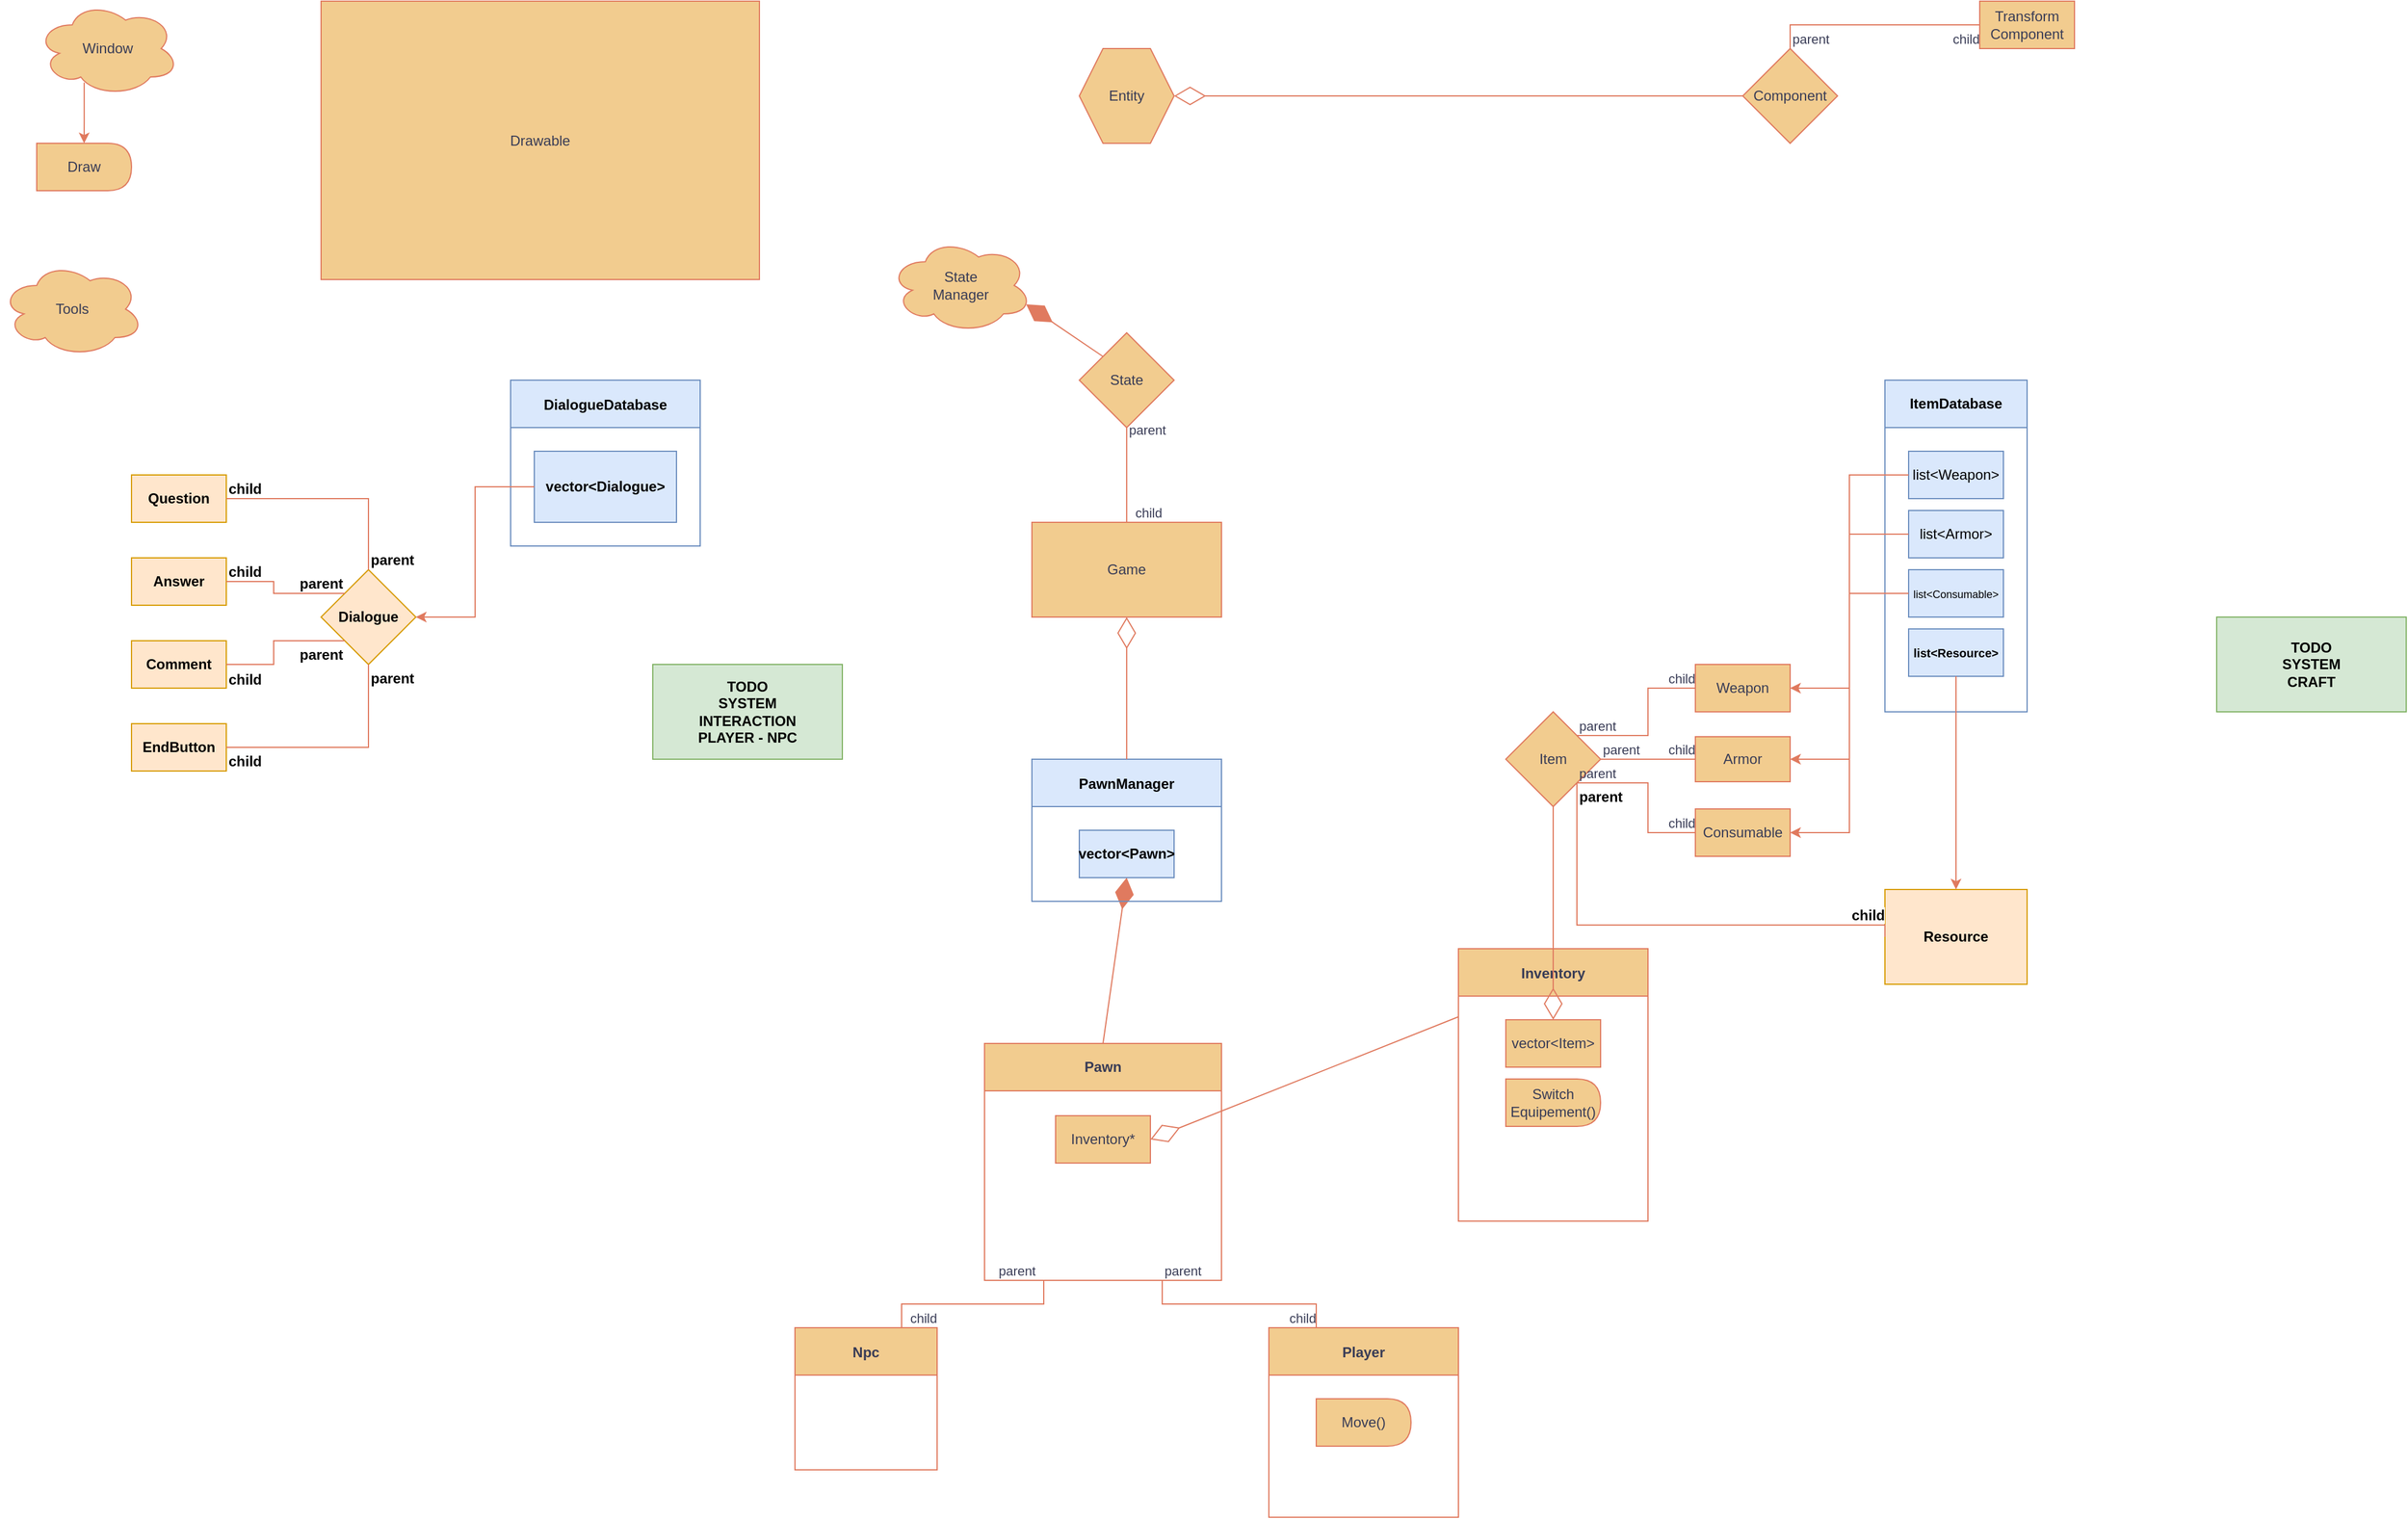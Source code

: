 <mxfile version="24.8.6">
  <diagram name="Page-1" id="PlWj3B3dQWKrGn9RvDhj">
    <mxGraphModel dx="1114" dy="630" grid="1" gridSize="10" guides="1" tooltips="1" connect="1" arrows="1" fold="1" page="1" pageScale="1" pageWidth="3840" pageHeight="2160" background="none" math="0" shadow="0">
      <root>
        <mxCell id="0" />
        <mxCell id="1" parent="0" />
        <mxCell id="kZ3E673snCELfS5Q31nj-2" value="Entity" style="shape=hexagon;perimeter=hexagonPerimeter2;whiteSpace=wrap;html=1;fixedSize=1;labelBackgroundColor=none;rounded=0;fillColor=#F2CC8F;strokeColor=#E07A5F;fontColor=#393C56;" parent="1" vertex="1">
          <mxGeometry x="920" y="80" width="80" height="80" as="geometry" />
        </mxCell>
        <mxCell id="kZ3E673snCELfS5Q31nj-12" value="Component" style="rhombus;whiteSpace=wrap;html=1;labelBackgroundColor=none;rounded=0;fillColor=#F2CC8F;strokeColor=#E07A5F;fontColor=#393C56;" parent="1" vertex="1">
          <mxGeometry x="1480" y="80" width="80" height="80" as="geometry" />
        </mxCell>
        <mxCell id="kZ3E673snCELfS5Q31nj-23" value="Window" style="ellipse;shape=cloud;whiteSpace=wrap;html=1;labelBackgroundColor=none;rounded=0;fillColor=#F2CC8F;strokeColor=#E07A5F;fontColor=#393C56;" parent="1" vertex="1">
          <mxGeometry x="40" y="40" width="120" height="80" as="geometry" />
        </mxCell>
        <mxCell id="kZ3E673snCELfS5Q31nj-25" value="Tools" style="ellipse;shape=cloud;whiteSpace=wrap;html=1;labelBackgroundColor=none;rounded=0;fillColor=#F2CC8F;strokeColor=#E07A5F;fontColor=#393C56;" parent="1" vertex="1">
          <mxGeometry x="10" y="260" width="120" height="80" as="geometry" />
        </mxCell>
        <mxCell id="kZ3E673snCELfS5Q31nj-31" value="Draw" style="shape=delay;whiteSpace=wrap;html=1;labelBackgroundColor=none;rounded=0;fillColor=#F2CC8F;strokeColor=#E07A5F;fontColor=#393C56;" parent="1" vertex="1">
          <mxGeometry x="40" y="160" width="80" height="40" as="geometry" />
        </mxCell>
        <mxCell id="kZ3E673snCELfS5Q31nj-32" style="edgeStyle=orthogonalEdgeStyle;rounded=0;orthogonalLoop=1;jettySize=auto;html=1;exitX=0.334;exitY=0.859;exitDx=0;exitDy=0;exitPerimeter=0;entryX=0.5;entryY=0;entryDx=0;entryDy=0;labelBackgroundColor=none;fontColor=default;strokeColor=#E07A5F;" parent="1" source="kZ3E673snCELfS5Q31nj-23" target="kZ3E673snCELfS5Q31nj-31" edge="1">
          <mxGeometry relative="1" as="geometry" />
        </mxCell>
        <mxCell id="kZ3E673snCELfS5Q31nj-33" value="Rectangle" style="ellipse;shape=cloud;whiteSpace=wrap;html=1;labelBackgroundColor=none;rounded=0;fillColor=#F2CC8F;strokeColor=#E07A5F;fontColor=#393C56;" parent="1" vertex="1">
          <mxGeometry x="320" y="160" width="120" height="80" as="geometry" />
        </mxCell>
        <mxCell id="kZ3E673snCELfS5Q31nj-34" value="Text" style="ellipse;shape=cloud;whiteSpace=wrap;html=1;labelBackgroundColor=none;rounded=0;fillColor=#F2CC8F;strokeColor=#E07A5F;fontColor=#393C56;" parent="1" vertex="1">
          <mxGeometry x="480" y="160" width="120" height="80" as="geometry" />
        </mxCell>
        <mxCell id="kZ3E673snCELfS5Q31nj-35" value="Drawable" style="ellipse;shape=cloud;whiteSpace=wrap;html=1;labelBackgroundColor=none;rounded=0;fillColor=#F2CC8F;strokeColor=#E07A5F;fontColor=#393C56;" parent="1" vertex="1">
          <mxGeometry x="280" y="40" width="120" height="80" as="geometry" />
        </mxCell>
        <mxCell id="kZ3E673snCELfS5Q31nj-40" value="" style="shape=flexArrow;endArrow=classic;html=1;rounded=0;entryX=0.4;entryY=0.1;entryDx=0;entryDy=0;entryPerimeter=0;labelBackgroundColor=none;fontColor=default;strokeColor=#E07A5F;" parent="1" source="kZ3E673snCELfS5Q31nj-35" target="kZ3E673snCELfS5Q31nj-33" edge="1">
          <mxGeometry width="50" height="50" relative="1" as="geometry">
            <mxPoint x="490" y="240" as="sourcePoint" />
            <mxPoint x="540" y="190" as="targetPoint" />
          </mxGeometry>
        </mxCell>
        <mxCell id="kZ3E673snCELfS5Q31nj-41" value="" style="shape=flexArrow;endArrow=classic;html=1;rounded=0;exitX=0.8;exitY=0.8;exitDx=0;exitDy=0;exitPerimeter=0;labelBackgroundColor=none;fontColor=default;strokeColor=#E07A5F;" parent="1" source="kZ3E673snCELfS5Q31nj-35" target="kZ3E673snCELfS5Q31nj-34" edge="1">
          <mxGeometry width="50" height="50" relative="1" as="geometry">
            <mxPoint x="490" y="240" as="sourcePoint" />
            <mxPoint x="540" y="190" as="targetPoint" />
          </mxGeometry>
        </mxCell>
        <mxCell id="kZ3E673snCELfS5Q31nj-42" value="Drawable" style="rounded=0;whiteSpace=wrap;html=1;labelBackgroundColor=none;fillColor=#F2CC8F;strokeColor=#E07A5F;fontColor=#393C56;" parent="1" vertex="1">
          <mxGeometry x="280" y="40" width="370" height="235" as="geometry" />
        </mxCell>
        <mxCell id="kZ3E673snCELfS5Q31nj-49" value="" style="endArrow=none;html=1;edgeStyle=orthogonalEdgeStyle;rounded=0;exitX=0.5;exitY=0;exitDx=0;exitDy=0;entryX=0;entryY=0.5;entryDx=0;entryDy=0;labelBackgroundColor=none;fontColor=default;strokeColor=#E07A5F;" parent="1" source="kZ3E673snCELfS5Q31nj-12" target="wERcz5VRjjp3bPj3p1RH-53" edge="1">
          <mxGeometry relative="1" as="geometry">
            <mxPoint x="1510" y="60" as="sourcePoint" />
            <mxPoint x="1681.04" y="55.84" as="targetPoint" />
          </mxGeometry>
        </mxCell>
        <mxCell id="kZ3E673snCELfS5Q31nj-50" value="parent" style="edgeLabel;resizable=0;html=1;align=left;verticalAlign=bottom;labelBackgroundColor=none;rounded=0;fontColor=#393C56;" parent="kZ3E673snCELfS5Q31nj-49" connectable="0" vertex="1">
          <mxGeometry x="-1" relative="1" as="geometry" />
        </mxCell>
        <mxCell id="kZ3E673snCELfS5Q31nj-51" value="child" style="edgeLabel;resizable=0;html=1;align=right;verticalAlign=bottom;labelBackgroundColor=none;rounded=0;fontColor=#393C56;" parent="kZ3E673snCELfS5Q31nj-49" connectable="0" vertex="1">
          <mxGeometry x="1" relative="1" as="geometry">
            <mxPoint y="20" as="offset" />
          </mxGeometry>
        </mxCell>
        <mxCell id="kZ3E673snCELfS5Q31nj-60" value="State&lt;div&gt;Manager&lt;/div&gt;" style="ellipse;shape=cloud;whiteSpace=wrap;html=1;labelBackgroundColor=none;rounded=0;fillColor=#F2CC8F;strokeColor=#E07A5F;fontColor=#393C56;" parent="1" vertex="1">
          <mxGeometry x="760" y="240" width="120" height="80" as="geometry" />
        </mxCell>
        <mxCell id="kZ3E673snCELfS5Q31nj-62" value="State" style="rhombus;whiteSpace=wrap;html=1;labelBackgroundColor=none;rounded=0;fillColor=#F2CC8F;strokeColor=#E07A5F;fontColor=#393C56;" parent="1" vertex="1">
          <mxGeometry x="920" y="320" width="80" height="80" as="geometry" />
        </mxCell>
        <mxCell id="kZ3E673snCELfS5Q31nj-66" value="Game" style="whiteSpace=wrap;html=1;labelBackgroundColor=none;rounded=0;fillColor=#F2CC8F;strokeColor=#E07A5F;fontColor=#393C56;" parent="1" vertex="1">
          <mxGeometry x="880" y="480" width="160" height="80" as="geometry" />
        </mxCell>
        <mxCell id="kZ3E673snCELfS5Q31nj-67" value="" style="endArrow=none;html=1;edgeStyle=orthogonalEdgeStyle;rounded=0;exitX=0.5;exitY=1;exitDx=0;exitDy=0;entryX=0.5;entryY=0;entryDx=0;entryDy=0;labelBackgroundColor=none;fontColor=default;strokeColor=#E07A5F;" parent="1" source="kZ3E673snCELfS5Q31nj-62" target="kZ3E673snCELfS5Q31nj-66" edge="1">
          <mxGeometry relative="1" as="geometry">
            <mxPoint x="1090" y="410" as="sourcePoint" />
            <mxPoint x="1250" y="410" as="targetPoint" />
          </mxGeometry>
        </mxCell>
        <mxCell id="kZ3E673snCELfS5Q31nj-68" value="parent" style="edgeLabel;resizable=0;html=1;align=left;verticalAlign=bottom;labelBackgroundColor=none;rounded=0;fontColor=#393C56;" parent="kZ3E673snCELfS5Q31nj-67" connectable="0" vertex="1">
          <mxGeometry x="-1" relative="1" as="geometry">
            <mxPoint y="10" as="offset" />
          </mxGeometry>
        </mxCell>
        <mxCell id="kZ3E673snCELfS5Q31nj-69" value="child" style="edgeLabel;resizable=0;html=1;align=right;verticalAlign=bottom;labelBackgroundColor=none;rounded=0;fontColor=#393C56;" parent="kZ3E673snCELfS5Q31nj-67" connectable="0" vertex="1">
          <mxGeometry x="1" relative="1" as="geometry">
            <mxPoint x="30" as="offset" />
          </mxGeometry>
        </mxCell>
        <mxCell id="kZ3E673snCELfS5Q31nj-72" value="ItemDatabase" style="swimlane;whiteSpace=wrap;html=1;startSize=40;labelBackgroundColor=none;rounded=0;fillColor=#dae8fc;strokeColor=#6c8ebf;" parent="1" vertex="1">
          <mxGeometry x="1600" y="360" width="120" height="280" as="geometry">
            <mxRectangle x="1400" y="410" width="90" height="30" as="alternateBounds" />
          </mxGeometry>
        </mxCell>
        <mxCell id="wERcz5VRjjp3bPj3p1RH-54" value="list&amp;lt;Weapon&amp;gt;" style="whiteSpace=wrap;html=1;strokeColor=#6c8ebf;fillColor=#dae8fc;" vertex="1" parent="kZ3E673snCELfS5Q31nj-72">
          <mxGeometry x="20" y="60" width="80" height="40" as="geometry" />
        </mxCell>
        <mxCell id="wERcz5VRjjp3bPj3p1RH-56" value="list&amp;lt;Armor&amp;gt;" style="whiteSpace=wrap;html=1;strokeColor=#6c8ebf;fillColor=#dae8fc;" vertex="1" parent="kZ3E673snCELfS5Q31nj-72">
          <mxGeometry x="20" y="110" width="80" height="40" as="geometry" />
        </mxCell>
        <mxCell id="wERcz5VRjjp3bPj3p1RH-57" value="&lt;font style=&quot;font-size: 9px;&quot;&gt;list&amp;lt;Consumable&amp;gt;&lt;/font&gt;" style="whiteSpace=wrap;html=1;strokeColor=#6c8ebf;fillColor=#dae8fc;" vertex="1" parent="kZ3E673snCELfS5Q31nj-72">
          <mxGeometry x="20" y="160" width="80" height="40" as="geometry" />
        </mxCell>
        <mxCell id="wERcz5VRjjp3bPj3p1RH-109" value="&lt;font style=&quot;font-size: 10px;&quot;&gt;list&amp;lt;Resource&amp;gt;&lt;/font&gt;" style="whiteSpace=wrap;html=1;fillStyle=auto;strokeColor=#6c8ebf;align=center;verticalAlign=middle;fontFamily=Helvetica;fontSize=12;fontStyle=1;fillColor=#dae8fc;" vertex="1" parent="kZ3E673snCELfS5Q31nj-72">
          <mxGeometry x="20" y="210" width="80" height="40" as="geometry" />
        </mxCell>
        <mxCell id="kZ3E673snCELfS5Q31nj-102" value="Pawn" style="swimlane;whiteSpace=wrap;html=1;startSize=40;labelBackgroundColor=none;rounded=0;fillColor=#F2CC8F;strokeColor=#E07A5F;fontColor=#393C56;" parent="1" vertex="1">
          <mxGeometry x="840" y="920" width="200" height="200" as="geometry" />
        </mxCell>
        <mxCell id="wERcz5VRjjp3bPj3p1RH-38" value="Inventory*" style="whiteSpace=wrap;html=1;labelBackgroundColor=none;rounded=0;fillColor=#F2CC8F;strokeColor=#E07A5F;fontColor=#393C56;" vertex="1" parent="kZ3E673snCELfS5Q31nj-102">
          <mxGeometry x="60" y="61" width="80" height="40" as="geometry" />
        </mxCell>
        <mxCell id="wERcz5VRjjp3bPj3p1RH-4" value="Player" style="swimlane;startSize=40;labelBackgroundColor=none;rounded=0;fillColor=#F2CC8F;strokeColor=#E07A5F;fontColor=#393C56;" vertex="1" parent="1">
          <mxGeometry x="1080" y="1160" width="160" height="160" as="geometry" />
        </mxCell>
        <mxCell id="wERcz5VRjjp3bPj3p1RH-42" value="Move()" style="shape=delay;whiteSpace=wrap;html=1;labelBackgroundColor=none;fillColor=#F2CC8F;strokeColor=#E07A5F;fontColor=#393C56;" vertex="1" parent="wERcz5VRjjp3bPj3p1RH-4">
          <mxGeometry x="40" y="60" width="80" height="40" as="geometry" />
        </mxCell>
        <mxCell id="wERcz5VRjjp3bPj3p1RH-5" value="" style="endArrow=none;html=1;edgeStyle=orthogonalEdgeStyle;rounded=0;exitX=0.75;exitY=1;exitDx=0;exitDy=0;entryX=0.25;entryY=0;entryDx=0;entryDy=0;labelBackgroundColor=none;fontColor=default;strokeColor=#E07A5F;" edge="1" parent="1" source="kZ3E673snCELfS5Q31nj-102" target="wERcz5VRjjp3bPj3p1RH-4">
          <mxGeometry relative="1" as="geometry">
            <mxPoint x="1080" y="880" as="sourcePoint" />
            <mxPoint x="1240" y="880" as="targetPoint" />
          </mxGeometry>
        </mxCell>
        <mxCell id="wERcz5VRjjp3bPj3p1RH-6" value="parent" style="edgeLabel;resizable=0;html=1;align=left;verticalAlign=bottom;labelBackgroundColor=none;rounded=0;fontColor=#393C56;" connectable="0" vertex="1" parent="wERcz5VRjjp3bPj3p1RH-5">
          <mxGeometry x="-1" relative="1" as="geometry" />
        </mxCell>
        <mxCell id="wERcz5VRjjp3bPj3p1RH-7" value="child" style="edgeLabel;resizable=0;html=1;align=right;verticalAlign=bottom;labelBackgroundColor=none;rounded=0;fontColor=#393C56;" connectable="0" vertex="1" parent="wERcz5VRjjp3bPj3p1RH-5">
          <mxGeometry x="1" relative="1" as="geometry" />
        </mxCell>
        <mxCell id="wERcz5VRjjp3bPj3p1RH-8" value="Npc" style="swimlane;startSize=40;labelBackgroundColor=none;rounded=0;fillColor=#F2CC8F;strokeColor=#E07A5F;fontColor=#393C56;" vertex="1" parent="1">
          <mxGeometry x="680" y="1160" width="120" height="120" as="geometry" />
        </mxCell>
        <mxCell id="wERcz5VRjjp3bPj3p1RH-9" value="" style="endArrow=none;html=1;edgeStyle=orthogonalEdgeStyle;rounded=0;exitX=0.25;exitY=1;exitDx=0;exitDy=0;entryX=0.75;entryY=0;entryDx=0;entryDy=0;labelBackgroundColor=none;fontColor=default;strokeColor=#E07A5F;" edge="1" parent="1" source="kZ3E673snCELfS5Q31nj-102" target="wERcz5VRjjp3bPj3p1RH-8">
          <mxGeometry relative="1" as="geometry">
            <mxPoint x="710" y="880" as="sourcePoint" />
            <mxPoint x="870" y="880" as="targetPoint" />
          </mxGeometry>
        </mxCell>
        <mxCell id="wERcz5VRjjp3bPj3p1RH-10" value="parent" style="edgeLabel;resizable=0;html=1;align=left;verticalAlign=bottom;labelBackgroundColor=none;rounded=0;fontColor=#393C56;" connectable="0" vertex="1" parent="wERcz5VRjjp3bPj3p1RH-9">
          <mxGeometry x="-1" relative="1" as="geometry">
            <mxPoint x="-40" as="offset" />
          </mxGeometry>
        </mxCell>
        <mxCell id="wERcz5VRjjp3bPj3p1RH-11" value="child" style="edgeLabel;resizable=0;html=1;align=right;verticalAlign=bottom;labelBackgroundColor=none;rounded=0;fontColor=#393C56;" connectable="0" vertex="1" parent="wERcz5VRjjp3bPj3p1RH-9">
          <mxGeometry x="1" relative="1" as="geometry">
            <mxPoint x="30" as="offset" />
          </mxGeometry>
        </mxCell>
        <mxCell id="wERcz5VRjjp3bPj3p1RH-13" value="Inventory" style="swimlane;startSize=40;labelBackgroundColor=none;rounded=0;fillColor=#F2CC8F;strokeColor=#E07A5F;fontColor=#393C56;" vertex="1" parent="1">
          <mxGeometry x="1240" y="840" width="160" height="230" as="geometry">
            <mxRectangle x="880" y="690" width="90" height="40" as="alternateBounds" />
          </mxGeometry>
        </mxCell>
        <mxCell id="wERcz5VRjjp3bPj3p1RH-18" value="vector&amp;lt;Item&amp;gt;" style="whiteSpace=wrap;html=1;labelBackgroundColor=none;rounded=0;fillColor=#F2CC8F;strokeColor=#E07A5F;fontColor=#393C56;" vertex="1" parent="wERcz5VRjjp3bPj3p1RH-13">
          <mxGeometry x="40" y="60" width="80" height="40" as="geometry" />
        </mxCell>
        <mxCell id="wERcz5VRjjp3bPj3p1RH-62" value="Switch&lt;div&gt;Equipement()&lt;/div&gt;" style="shape=delay;whiteSpace=wrap;html=1;strokeColor=#E07A5F;fontColor=#393C56;fillColor=#F2CC8F;" vertex="1" parent="wERcz5VRjjp3bPj3p1RH-13">
          <mxGeometry x="40" y="110" width="80" height="40" as="geometry" />
        </mxCell>
        <mxCell id="wERcz5VRjjp3bPj3p1RH-20" value="Weapon" style="whiteSpace=wrap;html=1;labelBackgroundColor=none;rounded=0;fillColor=#F2CC8F;strokeColor=#E07A5F;fontColor=#393C56;" vertex="1" parent="1">
          <mxGeometry x="1440" y="600" width="80" height="40" as="geometry" />
        </mxCell>
        <mxCell id="wERcz5VRjjp3bPj3p1RH-21" value="Armor" style="whiteSpace=wrap;html=1;labelBackgroundColor=none;rounded=0;fillColor=#F2CC8F;strokeColor=#E07A5F;fontColor=#393C56;" vertex="1" parent="1">
          <mxGeometry x="1440" y="661" width="80" height="38" as="geometry" />
        </mxCell>
        <mxCell id="wERcz5VRjjp3bPj3p1RH-22" value="Consumable" style="whiteSpace=wrap;html=1;labelBackgroundColor=none;rounded=0;fillColor=#F2CC8F;strokeColor=#E07A5F;fontColor=#393C56;" vertex="1" parent="1">
          <mxGeometry x="1440" y="722" width="80" height="40" as="geometry" />
        </mxCell>
        <mxCell id="wERcz5VRjjp3bPj3p1RH-23" value="Item" style="rhombus;whiteSpace=wrap;html=1;labelBackgroundColor=none;rounded=0;fillColor=#F2CC8F;strokeColor=#E07A5F;fontColor=#393C56;" vertex="1" parent="1">
          <mxGeometry x="1280" y="640" width="80" height="80" as="geometry" />
        </mxCell>
        <mxCell id="wERcz5VRjjp3bPj3p1RH-25" value="" style="endArrow=none;html=1;edgeStyle=orthogonalEdgeStyle;rounded=0;exitX=1;exitY=0;exitDx=0;exitDy=0;entryX=0;entryY=0.5;entryDx=0;entryDy=0;labelBackgroundColor=none;fontColor=default;strokeColor=#E07A5F;" edge="1" parent="1" source="wERcz5VRjjp3bPj3p1RH-23" target="wERcz5VRjjp3bPj3p1RH-20">
          <mxGeometry relative="1" as="geometry">
            <mxPoint x="1380" y="630" as="sourcePoint" />
            <mxPoint x="1520" y="610" as="targetPoint" />
          </mxGeometry>
        </mxCell>
        <mxCell id="wERcz5VRjjp3bPj3p1RH-26" value="parent" style="edgeLabel;resizable=0;html=1;align=left;verticalAlign=bottom;labelBackgroundColor=none;rounded=0;fontColor=#393C56;" connectable="0" vertex="1" parent="wERcz5VRjjp3bPj3p1RH-25">
          <mxGeometry x="-1" relative="1" as="geometry" />
        </mxCell>
        <mxCell id="wERcz5VRjjp3bPj3p1RH-27" value="child" style="edgeLabel;resizable=0;html=1;align=right;verticalAlign=bottom;labelBackgroundColor=none;rounded=0;fontColor=#393C56;" connectable="0" vertex="1" parent="wERcz5VRjjp3bPj3p1RH-25">
          <mxGeometry x="1" relative="1" as="geometry" />
        </mxCell>
        <mxCell id="wERcz5VRjjp3bPj3p1RH-28" value="" style="endArrow=none;html=1;edgeStyle=orthogonalEdgeStyle;rounded=0;exitX=1;exitY=0.5;exitDx=0;exitDy=0;entryX=0;entryY=0.5;entryDx=0;entryDy=0;labelBackgroundColor=none;fontColor=default;strokeColor=#E07A5F;" edge="1" parent="1" source="wERcz5VRjjp3bPj3p1RH-23" target="wERcz5VRjjp3bPj3p1RH-21">
          <mxGeometry relative="1" as="geometry">
            <mxPoint x="1360" y="720" as="sourcePoint" />
            <mxPoint x="1520" y="720" as="targetPoint" />
          </mxGeometry>
        </mxCell>
        <mxCell id="wERcz5VRjjp3bPj3p1RH-29" value="parent" style="edgeLabel;resizable=0;html=1;align=left;verticalAlign=bottom;labelBackgroundColor=none;rounded=0;fontColor=#393C56;" connectable="0" vertex="1" parent="wERcz5VRjjp3bPj3p1RH-28">
          <mxGeometry x="-1" relative="1" as="geometry" />
        </mxCell>
        <mxCell id="wERcz5VRjjp3bPj3p1RH-30" value="child" style="edgeLabel;resizable=0;html=1;align=right;verticalAlign=bottom;labelBackgroundColor=none;rounded=0;fontColor=#393C56;" connectable="0" vertex="1" parent="wERcz5VRjjp3bPj3p1RH-28">
          <mxGeometry x="1" relative="1" as="geometry" />
        </mxCell>
        <mxCell id="wERcz5VRjjp3bPj3p1RH-31" value="" style="endArrow=none;html=1;edgeStyle=orthogonalEdgeStyle;rounded=0;exitX=1;exitY=1;exitDx=0;exitDy=0;entryX=0;entryY=0.5;entryDx=0;entryDy=0;labelBackgroundColor=none;fontColor=default;strokeColor=#E07A5F;" edge="1" parent="1" source="wERcz5VRjjp3bPj3p1RH-23" target="wERcz5VRjjp3bPj3p1RH-22">
          <mxGeometry relative="1" as="geometry">
            <mxPoint x="1370" y="780" as="sourcePoint" />
            <mxPoint x="1530" y="780" as="targetPoint" />
          </mxGeometry>
        </mxCell>
        <mxCell id="wERcz5VRjjp3bPj3p1RH-32" value="parent" style="edgeLabel;resizable=0;html=1;align=left;verticalAlign=bottom;labelBackgroundColor=none;rounded=0;fontColor=#393C56;" connectable="0" vertex="1" parent="wERcz5VRjjp3bPj3p1RH-31">
          <mxGeometry x="-1" relative="1" as="geometry" />
        </mxCell>
        <mxCell id="wERcz5VRjjp3bPj3p1RH-33" value="child" style="edgeLabel;resizable=0;html=1;align=right;verticalAlign=bottom;labelBackgroundColor=none;rounded=0;fontColor=#393C56;" connectable="0" vertex="1" parent="wERcz5VRjjp3bPj3p1RH-31">
          <mxGeometry x="1" relative="1" as="geometry" />
        </mxCell>
        <mxCell id="wERcz5VRjjp3bPj3p1RH-40" value="" style="endArrow=diamondThin;endFill=0;endSize=24;html=1;rounded=0;entryX=1;entryY=0.5;entryDx=0;entryDy=0;labelBackgroundColor=none;fontColor=default;strokeColor=#E07A5F;exitX=0;exitY=0.25;exitDx=0;exitDy=0;" edge="1" parent="1" source="wERcz5VRjjp3bPj3p1RH-13" target="wERcz5VRjjp3bPj3p1RH-38">
          <mxGeometry width="160" relative="1" as="geometry">
            <mxPoint x="870" y="710" as="sourcePoint" />
            <mxPoint x="840" y="870" as="targetPoint" />
          </mxGeometry>
        </mxCell>
        <mxCell id="wERcz5VRjjp3bPj3p1RH-50" value="" style="endArrow=diamondThin;endFill=1;endSize=24;html=1;rounded=0;strokeColor=#E07A5F;fontColor=#393C56;fillColor=#F2CC8F;exitX=0.5;exitY=0;exitDx=0;exitDy=0;entryX=0.5;entryY=1;entryDx=0;entryDy=0;" edge="1" parent="1" source="kZ3E673snCELfS5Q31nj-102" target="wERcz5VRjjp3bPj3p1RH-72">
          <mxGeometry width="160" relative="1" as="geometry">
            <mxPoint x="990" y="880" as="sourcePoint" />
            <mxPoint x="966.0" y="866" as="targetPoint" />
          </mxGeometry>
        </mxCell>
        <mxCell id="wERcz5VRjjp3bPj3p1RH-51" value="" style="endArrow=diamondThin;endFill=1;endSize=24;html=1;rounded=0;strokeColor=#E07A5F;fontColor=#393C56;fillColor=#F2CC8F;exitX=0;exitY=0;exitDx=0;exitDy=0;entryX=0.96;entryY=0.7;entryDx=0;entryDy=0;entryPerimeter=0;" edge="1" parent="1" source="kZ3E673snCELfS5Q31nj-62" target="kZ3E673snCELfS5Q31nj-60">
          <mxGeometry width="160" relative="1" as="geometry">
            <mxPoint x="900" y="280" as="sourcePoint" />
            <mxPoint x="1060" y="280" as="targetPoint" />
          </mxGeometry>
        </mxCell>
        <mxCell id="wERcz5VRjjp3bPj3p1RH-52" value="" style="endArrow=diamondThin;endFill=0;endSize=24;html=1;rounded=0;strokeColor=#E07A5F;fontColor=#393C56;fillColor=#F2CC8F;exitX=0;exitY=0.5;exitDx=0;exitDy=0;entryX=1;entryY=0.5;entryDx=0;entryDy=0;" edge="1" parent="1" source="kZ3E673snCELfS5Q31nj-12" target="kZ3E673snCELfS5Q31nj-2">
          <mxGeometry width="160" relative="1" as="geometry">
            <mxPoint x="1110" y="90" as="sourcePoint" />
            <mxPoint x="1270" y="90" as="targetPoint" />
          </mxGeometry>
        </mxCell>
        <mxCell id="wERcz5VRjjp3bPj3p1RH-53" value="Transform&lt;div&gt;Component&lt;/div&gt;" style="whiteSpace=wrap;html=1;strokeColor=#E07A5F;fontColor=#393C56;fillColor=#F2CC8F;" vertex="1" parent="1">
          <mxGeometry x="1680" y="40" width="80" height="40" as="geometry" />
        </mxCell>
        <mxCell id="wERcz5VRjjp3bPj3p1RH-55" style="edgeStyle=orthogonalEdgeStyle;rounded=0;orthogonalLoop=1;jettySize=auto;html=1;exitX=0;exitY=0.5;exitDx=0;exitDy=0;entryX=1;entryY=0.5;entryDx=0;entryDy=0;strokeColor=#E07A5F;fontColor=#393C56;fillColor=#F2CC8F;" edge="1" parent="1" source="wERcz5VRjjp3bPj3p1RH-54" target="wERcz5VRjjp3bPj3p1RH-20">
          <mxGeometry relative="1" as="geometry" />
        </mxCell>
        <mxCell id="wERcz5VRjjp3bPj3p1RH-58" style="edgeStyle=orthogonalEdgeStyle;rounded=0;orthogonalLoop=1;jettySize=auto;html=1;exitX=0;exitY=0.5;exitDx=0;exitDy=0;entryX=1;entryY=0.5;entryDx=0;entryDy=0;strokeColor=#E07A5F;fontColor=#393C56;fillColor=#F2CC8F;" edge="1" parent="1" source="wERcz5VRjjp3bPj3p1RH-56" target="wERcz5VRjjp3bPj3p1RH-21">
          <mxGeometry relative="1" as="geometry" />
        </mxCell>
        <mxCell id="wERcz5VRjjp3bPj3p1RH-59" style="edgeStyle=orthogonalEdgeStyle;rounded=0;orthogonalLoop=1;jettySize=auto;html=1;exitX=0;exitY=0.5;exitDx=0;exitDy=0;entryX=1;entryY=0.5;entryDx=0;entryDy=0;strokeColor=#E07A5F;fontColor=#393C56;fillColor=#F2CC8F;" edge="1" parent="1" source="wERcz5VRjjp3bPj3p1RH-57" target="wERcz5VRjjp3bPj3p1RH-22">
          <mxGeometry relative="1" as="geometry" />
        </mxCell>
        <mxCell id="wERcz5VRjjp3bPj3p1RH-61" value="" style="endArrow=diamondThin;endFill=0;endSize=24;html=1;rounded=0;strokeColor=#E07A5F;fontColor=#393C56;fillColor=#F2CC8F;exitX=0.5;exitY=1;exitDx=0;exitDy=0;entryX=0.5;entryY=0;entryDx=0;entryDy=0;" edge="1" parent="1" source="wERcz5VRjjp3bPj3p1RH-23" target="wERcz5VRjjp3bPj3p1RH-18">
          <mxGeometry width="160" relative="1" as="geometry">
            <mxPoint x="1160" y="750" as="sourcePoint" />
            <mxPoint x="1320" y="750" as="targetPoint" />
          </mxGeometry>
        </mxCell>
        <mxCell id="wERcz5VRjjp3bPj3p1RH-71" value="PawnManager" style="swimlane;strokeColor=#6c8ebf;fillColor=#dae8fc;startSize=40;" vertex="1" parent="1">
          <mxGeometry x="880" y="680" width="160" height="120" as="geometry" />
        </mxCell>
        <mxCell id="wERcz5VRjjp3bPj3p1RH-72" value="vector&amp;lt;Pawn&amp;gt;" style="whiteSpace=wrap;html=1;strokeColor=#6c8ebf;align=center;verticalAlign=middle;fontFamily=Helvetica;fontSize=12;fontStyle=1;fillColor=#dae8fc;" vertex="1" parent="wERcz5VRjjp3bPj3p1RH-71">
          <mxGeometry x="40" y="60" width="80" height="40" as="geometry" />
        </mxCell>
        <mxCell id="wERcz5VRjjp3bPj3p1RH-74" value="" style="endArrow=diamondThin;endFill=0;endSize=24;html=1;rounded=0;strokeColor=#E07A5F;fontFamily=Helvetica;fontSize=12;fontColor=#393C56;fontStyle=1;fillColor=#F2CC8F;exitX=0.5;exitY=0;exitDx=0;exitDy=0;entryX=0.5;entryY=1;entryDx=0;entryDy=0;" edge="1" parent="1" source="wERcz5VRjjp3bPj3p1RH-71" target="kZ3E673snCELfS5Q31nj-66">
          <mxGeometry width="160" relative="1" as="geometry">
            <mxPoint x="640" y="470" as="sourcePoint" />
            <mxPoint x="800" y="470" as="targetPoint" />
          </mxGeometry>
        </mxCell>
        <mxCell id="wERcz5VRjjp3bPj3p1RH-78" value="DialogueDatabase" style="swimlane;strokeColor=#6c8ebf;align=center;verticalAlign=middle;fontFamily=Helvetica;fontSize=12;fontStyle=1;fillColor=#dae8fc;startSize=40;fillStyle=auto;" vertex="1" parent="1">
          <mxGeometry x="440" y="360" width="160" height="140" as="geometry" />
        </mxCell>
        <mxCell id="wERcz5VRjjp3bPj3p1RH-79" value="vector&amp;lt;Dialogue&amp;gt;" style="whiteSpace=wrap;html=1;fillStyle=auto;strokeColor=#6c8ebf;align=center;verticalAlign=middle;fontFamily=Helvetica;fontSize=12;fontColor=default;fontStyle=1;fillColor=#dae8fc;" vertex="1" parent="wERcz5VRjjp3bPj3p1RH-78">
          <mxGeometry x="20" y="60" width="120" height="60" as="geometry" />
        </mxCell>
        <mxCell id="wERcz5VRjjp3bPj3p1RH-81" value="Dialogue" style="rhombus;whiteSpace=wrap;html=1;fillStyle=auto;strokeColor=#d79b00;align=center;verticalAlign=middle;fontFamily=Helvetica;fontSize=12;fontStyle=1;fillColor=#ffe6cc;" vertex="1" parent="1">
          <mxGeometry x="280" y="520" width="80" height="80" as="geometry" />
        </mxCell>
        <mxCell id="wERcz5VRjjp3bPj3p1RH-82" value="Question" style="whiteSpace=wrap;html=1;fillStyle=auto;strokeColor=#d79b00;align=center;verticalAlign=middle;fontFamily=Helvetica;fontSize=12;fontColor=default;fontStyle=1;fillColor=#ffe6cc;" vertex="1" parent="1">
          <mxGeometry x="120" y="440" width="80" height="40" as="geometry" />
        </mxCell>
        <mxCell id="wERcz5VRjjp3bPj3p1RH-83" value="Answer" style="whiteSpace=wrap;html=1;fillStyle=auto;strokeColor=#d79b00;align=center;verticalAlign=middle;fontFamily=Helvetica;fontSize=12;fontColor=default;fontStyle=1;fillColor=#ffe6cc;" vertex="1" parent="1">
          <mxGeometry x="120" y="510" width="80" height="40" as="geometry" />
        </mxCell>
        <mxCell id="wERcz5VRjjp3bPj3p1RH-84" value="Comment" style="whiteSpace=wrap;html=1;fillStyle=auto;strokeColor=#d79b00;align=center;verticalAlign=middle;fontFamily=Helvetica;fontSize=12;fontColor=default;fontStyle=1;fillColor=#ffe6cc;" vertex="1" parent="1">
          <mxGeometry x="120" y="580" width="80" height="40" as="geometry" />
        </mxCell>
        <mxCell id="wERcz5VRjjp3bPj3p1RH-85" value="EndButton" style="whiteSpace=wrap;html=1;fillStyle=auto;strokeColor=#d79b00;align=center;verticalAlign=middle;fontFamily=Helvetica;fontSize=12;fontColor=default;fontStyle=1;fillColor=#ffe6cc;" vertex="1" parent="1">
          <mxGeometry x="120" y="650" width="80" height="40" as="geometry" />
        </mxCell>
        <mxCell id="wERcz5VRjjp3bPj3p1RH-88" value="" style="endArrow=none;html=1;edgeStyle=orthogonalEdgeStyle;rounded=0;strokeColor=#E07A5F;fontFamily=Helvetica;fontSize=12;fontColor=default;fontStyle=1;fillColor=#F2CC8F;exitX=0.5;exitY=0;exitDx=0;exitDy=0;entryX=1;entryY=0.5;entryDx=0;entryDy=0;" edge="1" parent="1" source="wERcz5VRjjp3bPj3p1RH-81" target="wERcz5VRjjp3bPj3p1RH-82">
          <mxGeometry relative="1" as="geometry">
            <mxPoint x="400" y="400" as="sourcePoint" />
            <mxPoint x="560" y="400" as="targetPoint" />
          </mxGeometry>
        </mxCell>
        <mxCell id="wERcz5VRjjp3bPj3p1RH-89" value="parent" style="edgeLabel;resizable=0;html=1;align=left;verticalAlign=bottom;fillStyle=auto;strokeColor=#d79b00;fontFamily=Helvetica;fontSize=12;fontColor=default;fontStyle=1;fillColor=#ffe6cc;" connectable="0" vertex="1" parent="wERcz5VRjjp3bPj3p1RH-88">
          <mxGeometry x="-1" relative="1" as="geometry">
            <mxPoint as="offset" />
          </mxGeometry>
        </mxCell>
        <mxCell id="wERcz5VRjjp3bPj3p1RH-90" value="child" style="edgeLabel;resizable=0;html=1;align=right;verticalAlign=bottom;fillStyle=auto;strokeColor=#d79b00;fontFamily=Helvetica;fontSize=12;fontColor=default;fontStyle=1;fillColor=#ffe6cc;" connectable="0" vertex="1" parent="wERcz5VRjjp3bPj3p1RH-88">
          <mxGeometry x="1" relative="1" as="geometry">
            <mxPoint x="30" as="offset" />
          </mxGeometry>
        </mxCell>
        <mxCell id="wERcz5VRjjp3bPj3p1RH-91" value="" style="endArrow=none;html=1;edgeStyle=orthogonalEdgeStyle;rounded=0;strokeColor=#E07A5F;fontFamily=Helvetica;fontSize=12;fontColor=default;fontStyle=1;fillColor=#F2CC8F;exitX=0;exitY=0;exitDx=0;exitDy=0;entryX=1;entryY=0.5;entryDx=0;entryDy=0;" edge="1" parent="1" source="wERcz5VRjjp3bPj3p1RH-81" target="wERcz5VRjjp3bPj3p1RH-83">
          <mxGeometry relative="1" as="geometry">
            <mxPoint x="300" y="570" as="sourcePoint" />
            <mxPoint x="460" y="570" as="targetPoint" />
          </mxGeometry>
        </mxCell>
        <mxCell id="wERcz5VRjjp3bPj3p1RH-92" value="parent" style="edgeLabel;resizable=0;html=1;align=left;verticalAlign=bottom;fillStyle=auto;strokeColor=#d79b00;fontFamily=Helvetica;fontSize=12;fontColor=default;fontStyle=1;fillColor=#ffe6cc;" connectable="0" vertex="1" parent="wERcz5VRjjp3bPj3p1RH-91">
          <mxGeometry x="-1" relative="1" as="geometry">
            <mxPoint x="-40" y="60" as="offset" />
          </mxGeometry>
        </mxCell>
        <mxCell id="wERcz5VRjjp3bPj3p1RH-93" value="child" style="edgeLabel;resizable=0;html=1;align=right;verticalAlign=bottom;fillStyle=auto;strokeColor=#d79b00;fontFamily=Helvetica;fontSize=12;fontColor=default;fontStyle=1;fillColor=#ffe6cc;" connectable="0" vertex="1" parent="wERcz5VRjjp3bPj3p1RH-91">
          <mxGeometry x="1" relative="1" as="geometry">
            <mxPoint x="30" as="offset" />
          </mxGeometry>
        </mxCell>
        <mxCell id="wERcz5VRjjp3bPj3p1RH-94" value="" style="endArrow=none;html=1;edgeStyle=orthogonalEdgeStyle;rounded=0;strokeColor=#E07A5F;fontFamily=Helvetica;fontSize=12;fontColor=default;fontStyle=1;fillColor=#F2CC8F;exitX=0;exitY=1;exitDx=0;exitDy=0;entryX=1;entryY=0.5;entryDx=0;entryDy=0;" edge="1" parent="1" source="wERcz5VRjjp3bPj3p1RH-81" target="wERcz5VRjjp3bPj3p1RH-84">
          <mxGeometry relative="1" as="geometry">
            <mxPoint x="300" y="610" as="sourcePoint" />
            <mxPoint x="460" y="610" as="targetPoint" />
          </mxGeometry>
        </mxCell>
        <mxCell id="wERcz5VRjjp3bPj3p1RH-95" value="parent" style="edgeLabel;resizable=0;html=1;align=left;verticalAlign=bottom;fillStyle=auto;strokeColor=#d79b00;fontFamily=Helvetica;fontSize=12;fontColor=default;fontStyle=1;fillColor=#ffe6cc;" connectable="0" vertex="1" parent="wERcz5VRjjp3bPj3p1RH-94">
          <mxGeometry x="-1" relative="1" as="geometry">
            <mxPoint x="-40" y="-40" as="offset" />
          </mxGeometry>
        </mxCell>
        <mxCell id="wERcz5VRjjp3bPj3p1RH-96" value="child" style="edgeLabel;resizable=0;html=1;align=right;verticalAlign=bottom;fillStyle=auto;strokeColor=#d79b00;fontFamily=Helvetica;fontSize=12;fontColor=default;fontStyle=1;fillColor=#ffe6cc;" connectable="0" vertex="1" parent="wERcz5VRjjp3bPj3p1RH-94">
          <mxGeometry x="1" relative="1" as="geometry">
            <mxPoint x="30" y="21" as="offset" />
          </mxGeometry>
        </mxCell>
        <mxCell id="wERcz5VRjjp3bPj3p1RH-97" value="" style="endArrow=none;html=1;edgeStyle=orthogonalEdgeStyle;rounded=0;strokeColor=#E07A5F;fontFamily=Helvetica;fontSize=12;fontColor=default;fontStyle=1;fillColor=#F2CC8F;exitX=0.5;exitY=1;exitDx=0;exitDy=0;entryX=1;entryY=0.5;entryDx=0;entryDy=0;" edge="1" parent="1" source="wERcz5VRjjp3bPj3p1RH-81" target="wERcz5VRjjp3bPj3p1RH-85">
          <mxGeometry relative="1" as="geometry">
            <mxPoint x="330" y="640" as="sourcePoint" />
            <mxPoint x="490" y="640" as="targetPoint" />
          </mxGeometry>
        </mxCell>
        <mxCell id="wERcz5VRjjp3bPj3p1RH-98" value="parent" style="edgeLabel;resizable=0;html=1;align=left;verticalAlign=bottom;fillStyle=auto;strokeColor=#d79b00;fontFamily=Helvetica;fontSize=12;fontColor=default;fontStyle=1;fillColor=#ffe6cc;" connectable="0" vertex="1" parent="wERcz5VRjjp3bPj3p1RH-97">
          <mxGeometry x="-1" relative="1" as="geometry">
            <mxPoint y="20" as="offset" />
          </mxGeometry>
        </mxCell>
        <mxCell id="wERcz5VRjjp3bPj3p1RH-99" value="child" style="edgeLabel;resizable=0;html=1;align=right;verticalAlign=bottom;fillStyle=auto;strokeColor=#d79b00;fontFamily=Helvetica;fontSize=12;fontColor=default;fontStyle=1;fillColor=#ffe6cc;" connectable="0" vertex="1" parent="wERcz5VRjjp3bPj3p1RH-97">
          <mxGeometry x="1" relative="1" as="geometry">
            <mxPoint x="30" y="20" as="offset" />
          </mxGeometry>
        </mxCell>
        <mxCell id="wERcz5VRjjp3bPj3p1RH-101" style="edgeStyle=orthogonalEdgeStyle;rounded=0;orthogonalLoop=1;jettySize=auto;html=1;exitX=0;exitY=0.5;exitDx=0;exitDy=0;entryX=1;entryY=0.5;entryDx=0;entryDy=0;strokeColor=#E07A5F;fontFamily=Helvetica;fontSize=12;fontColor=default;fontStyle=1;fillColor=#F2CC8F;" edge="1" parent="1" source="wERcz5VRjjp3bPj3p1RH-79" target="wERcz5VRjjp3bPj3p1RH-81">
          <mxGeometry relative="1" as="geometry" />
        </mxCell>
        <mxCell id="wERcz5VRjjp3bPj3p1RH-105" value="Resource" style="whiteSpace=wrap;html=1;fillStyle=auto;align=center;verticalAlign=middle;fontFamily=Helvetica;fontSize=12;fontStyle=1;fillColor=#ffe6cc;strokeColor=#d79b00;" vertex="1" parent="1">
          <mxGeometry x="1600" y="790" width="120" height="80" as="geometry" />
        </mxCell>
        <mxCell id="wERcz5VRjjp3bPj3p1RH-110" style="edgeStyle=orthogonalEdgeStyle;rounded=0;orthogonalLoop=1;jettySize=auto;html=1;exitX=0.5;exitY=1;exitDx=0;exitDy=0;entryX=0.5;entryY=0;entryDx=0;entryDy=0;strokeColor=#E07A5F;fontFamily=Helvetica;fontSize=12;fontColor=default;fontStyle=1;fillColor=#F2CC8F;" edge="1" parent="1" source="wERcz5VRjjp3bPj3p1RH-109" target="wERcz5VRjjp3bPj3p1RH-105">
          <mxGeometry relative="1" as="geometry" />
        </mxCell>
        <mxCell id="wERcz5VRjjp3bPj3p1RH-111" value="TODO&lt;div&gt;SYSTEM&lt;/div&gt;&lt;div&gt;CRAFT&lt;/div&gt;" style="whiteSpace=wrap;html=1;fillStyle=auto;strokeColor=#82b366;align=center;verticalAlign=middle;fontFamily=Helvetica;fontSize=12;fontStyle=1;fillColor=#d5e8d4;" vertex="1" parent="1">
          <mxGeometry x="1880" y="560" width="160" height="80" as="geometry" />
        </mxCell>
        <mxCell id="wERcz5VRjjp3bPj3p1RH-112" value="TODO&lt;div&gt;SYSTEM&lt;/div&gt;&lt;div&gt;INTERACTION&lt;/div&gt;&lt;div&gt;PLAYER - NPC&lt;/div&gt;" style="whiteSpace=wrap;html=1;fillStyle=auto;strokeColor=#82b366;align=center;verticalAlign=middle;fontFamily=Helvetica;fontSize=12;fontStyle=1;fillColor=#d5e8d4;" vertex="1" parent="1">
          <mxGeometry x="560" y="600" width="160" height="80" as="geometry" />
        </mxCell>
        <mxCell id="wERcz5VRjjp3bPj3p1RH-113" value="" style="endArrow=none;html=1;edgeStyle=orthogonalEdgeStyle;rounded=0;strokeColor=#E07A5F;fontFamily=Helvetica;fontSize=12;fontColor=default;fontStyle=1;fillColor=#F2CC8F;entryX=0;entryY=0.5;entryDx=0;entryDy=0;exitX=1;exitY=1;exitDx=0;exitDy=0;" edge="1" parent="1" source="wERcz5VRjjp3bPj3p1RH-23" target="wERcz5VRjjp3bPj3p1RH-105">
          <mxGeometry relative="1" as="geometry">
            <mxPoint x="1350" y="790" as="sourcePoint" />
            <mxPoint x="1550" y="810" as="targetPoint" />
            <Array as="points">
              <mxPoint x="1340" y="820" />
            </Array>
          </mxGeometry>
        </mxCell>
        <mxCell id="wERcz5VRjjp3bPj3p1RH-114" value="parent" style="edgeLabel;resizable=0;html=1;align=left;verticalAlign=bottom;fillStyle=auto;strokeColor=#d79b00;fontFamily=Helvetica;fontSize=12;fontColor=default;fontStyle=1;fillColor=#ffe6cc;" connectable="0" vertex="1" parent="wERcz5VRjjp3bPj3p1RH-113">
          <mxGeometry x="-1" relative="1" as="geometry">
            <mxPoint y="20" as="offset" />
          </mxGeometry>
        </mxCell>
        <mxCell id="wERcz5VRjjp3bPj3p1RH-115" value="child" style="edgeLabel;resizable=0;html=1;align=right;verticalAlign=bottom;fillStyle=auto;strokeColor=#d79b00;fontFamily=Helvetica;fontSize=12;fontColor=default;fontStyle=1;fillColor=#ffe6cc;" connectable="0" vertex="1" parent="wERcz5VRjjp3bPj3p1RH-113">
          <mxGeometry x="1" relative="1" as="geometry">
            <mxPoint y="-10" as="offset" />
          </mxGeometry>
        </mxCell>
      </root>
    </mxGraphModel>
  </diagram>
</mxfile>
